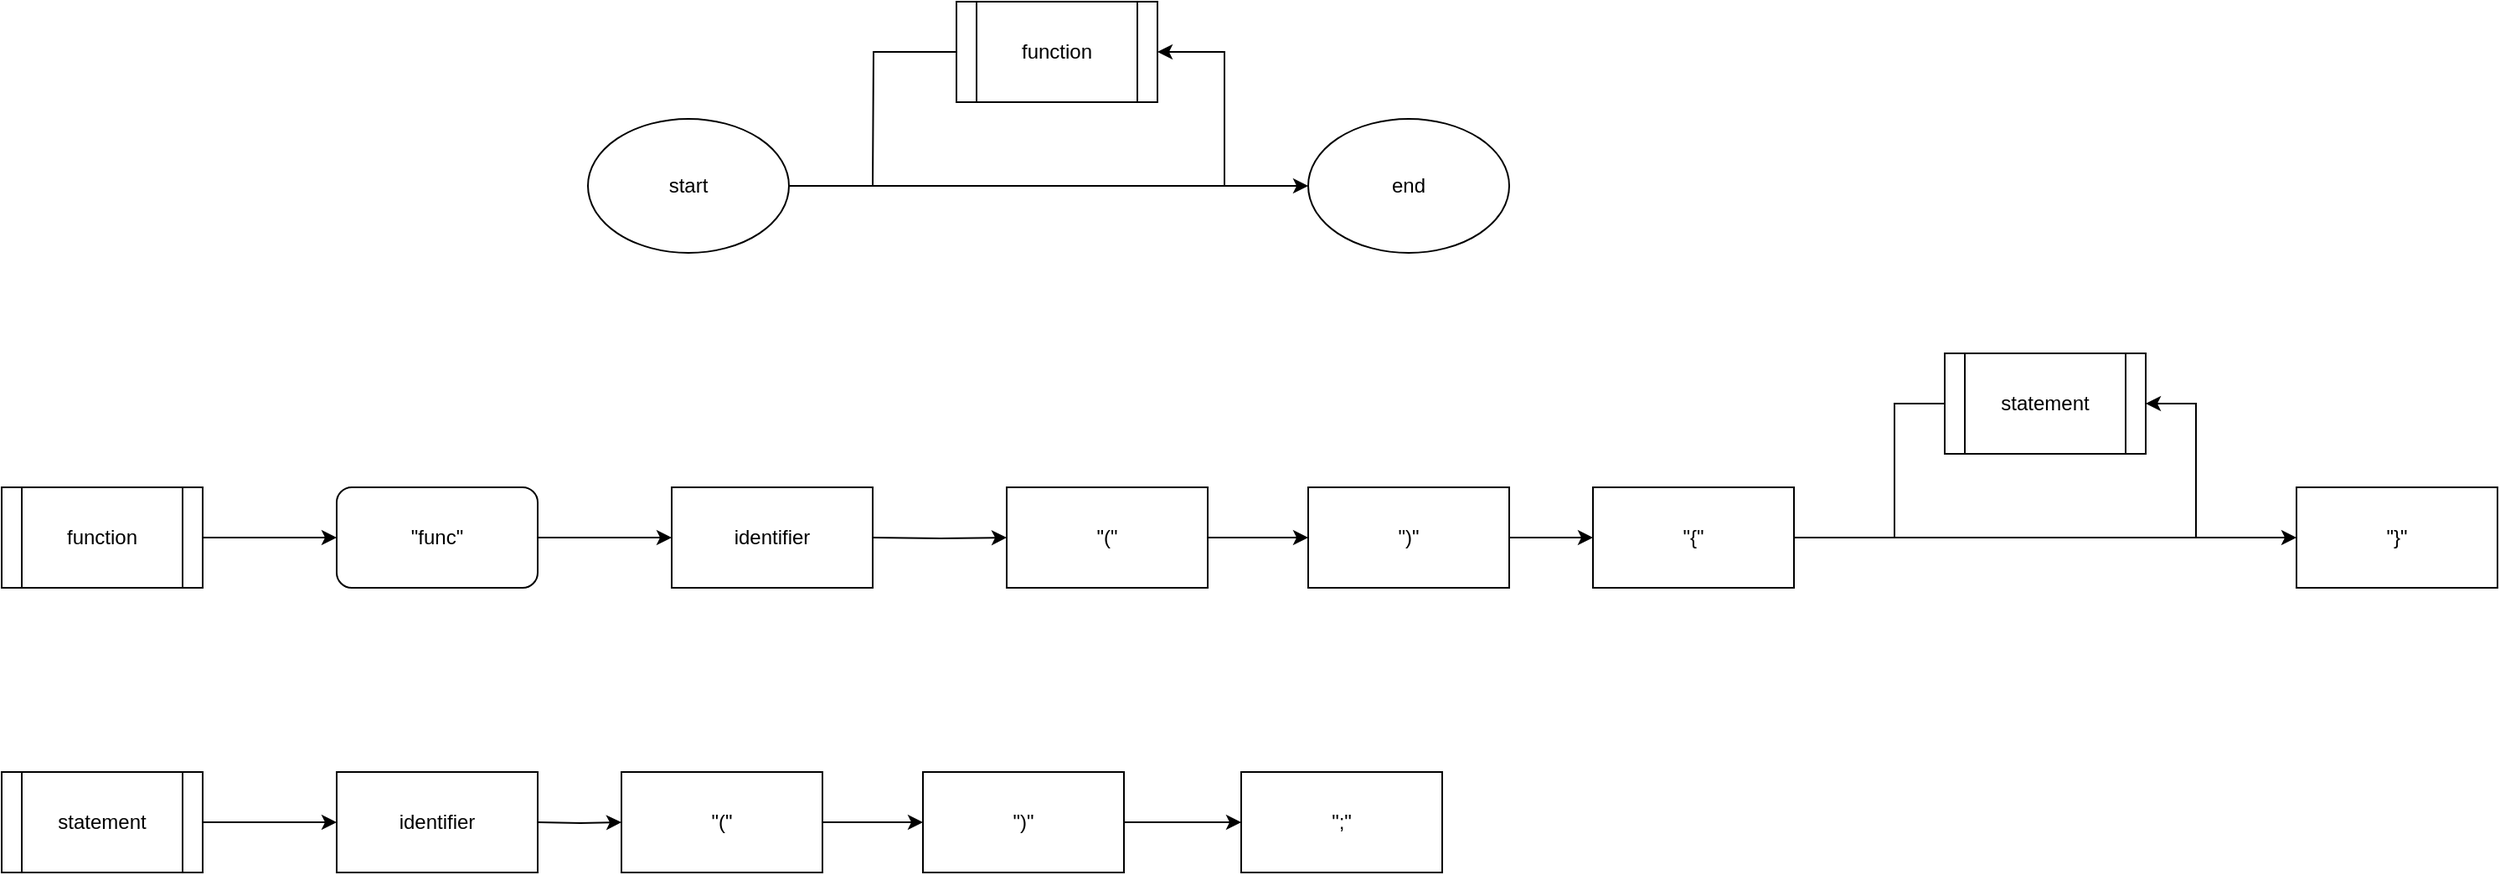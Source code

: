 <mxfile version="17.2.4" type="device"><diagram id="jOlAet6pSQnwV60Gyuv5" name="Page-1"><mxGraphModel dx="1404" dy="1012" grid="1" gridSize="10" guides="1" tooltips="1" connect="1" arrows="1" fold="1" page="0" pageScale="1" pageWidth="850" pageHeight="1100" math="0" shadow="0"><root><mxCell id="0"/><mxCell id="1" parent="0"/><mxCell id="7NWGOgkD6IIkmXvUyuZl-4" value="" style="edgeStyle=orthogonalEdgeStyle;rounded=0;orthogonalLoop=1;jettySize=auto;html=1;" parent="1" source="7NWGOgkD6IIkmXvUyuZl-1" edge="1" target="7NWGOgkD6IIkmXvUyuZl-3"><mxGeometry relative="1" as="geometry"><mxPoint x="330" y="20" as="targetPoint"/></mxGeometry></mxCell><mxCell id="7NWGOgkD6IIkmXvUyuZl-1" value="&lt;div&gt;start&lt;/div&gt;" style="ellipse;whiteSpace=wrap;html=1;" parent="1" vertex="1"><mxGeometry x="110" y="-20" width="120" height="80" as="geometry"/></mxCell><mxCell id="7NWGOgkD6IIkmXvUyuZl-6" value="" style="edgeStyle=orthogonalEdgeStyle;rounded=0;orthogonalLoop=1;jettySize=auto;html=1;" parent="1" target="7NWGOgkD6IIkmXvUyuZl-10" edge="1"><mxGeometry relative="1" as="geometry"><mxPoint x="450" y="20" as="sourcePoint"/><mxPoint x="530" y="20" as="targetPoint"/><Array as="points"><mxPoint x="490" y="20"/><mxPoint x="490" y="-60"/></Array></mxGeometry></mxCell><mxCell id="7NWGOgkD6IIkmXvUyuZl-3" value="&lt;div&gt;end&lt;/div&gt;" style="ellipse;whiteSpace=wrap;html=1;" parent="1" vertex="1"><mxGeometry x="540" y="-20" width="120" height="80" as="geometry"/></mxCell><mxCell id="7NWGOgkD6IIkmXvUyuZl-16" value="" style="edgeStyle=orthogonalEdgeStyle;rounded=0;orthogonalLoop=1;jettySize=auto;html=1;" parent="1" source="7NWGOgkD6IIkmXvUyuZl-7" target="7NWGOgkD6IIkmXvUyuZl-8" edge="1"><mxGeometry relative="1" as="geometry"/></mxCell><mxCell id="7NWGOgkD6IIkmXvUyuZl-7" value="function" style="shape=process;whiteSpace=wrap;html=1;backgroundOutline=1;" parent="1" vertex="1"><mxGeometry x="-240" y="200" width="120" height="60" as="geometry"/></mxCell><mxCell id="7NWGOgkD6IIkmXvUyuZl-17" value="" style="edgeStyle=orthogonalEdgeStyle;rounded=0;orthogonalLoop=1;jettySize=auto;html=1;" parent="1" source="7NWGOgkD6IIkmXvUyuZl-8" edge="1"><mxGeometry relative="1" as="geometry"><mxPoint x="160" y="230" as="targetPoint"/></mxGeometry></mxCell><mxCell id="7NWGOgkD6IIkmXvUyuZl-8" value="&quot;func&quot;" style="rounded=1;whiteSpace=wrap;html=1;" parent="1" vertex="1"><mxGeometry x="-40" y="200" width="120" height="60" as="geometry"/></mxCell><mxCell id="7NWGOgkD6IIkmXvUyuZl-18" value="" style="edgeStyle=orthogonalEdgeStyle;rounded=0;orthogonalLoop=1;jettySize=auto;html=1;" parent="1" target="7NWGOgkD6IIkmXvUyuZl-11" edge="1"><mxGeometry relative="1" as="geometry"><mxPoint x="280" y="230" as="sourcePoint"/></mxGeometry></mxCell><mxCell id="7NWGOgkD6IIkmXvUyuZl-10" value="function" style="shape=process;whiteSpace=wrap;html=1;backgroundOutline=1;" parent="1" vertex="1"><mxGeometry x="330" y="-90" width="120" height="60" as="geometry"/></mxCell><mxCell id="7NWGOgkD6IIkmXvUyuZl-19" value="" style="edgeStyle=orthogonalEdgeStyle;rounded=0;orthogonalLoop=1;jettySize=auto;html=1;" parent="1" source="7NWGOgkD6IIkmXvUyuZl-11" target="7NWGOgkD6IIkmXvUyuZl-12" edge="1"><mxGeometry relative="1" as="geometry"/></mxCell><mxCell id="7NWGOgkD6IIkmXvUyuZl-11" value="&quot;(&quot;" style="rounded=0;whiteSpace=wrap;html=1;" parent="1" vertex="1"><mxGeometry x="360" y="200" width="120" height="60" as="geometry"/></mxCell><mxCell id="7NWGOgkD6IIkmXvUyuZl-20" value="" style="edgeStyle=orthogonalEdgeStyle;rounded=0;orthogonalLoop=1;jettySize=auto;html=1;" parent="1" source="7NWGOgkD6IIkmXvUyuZl-12" target="7NWGOgkD6IIkmXvUyuZl-13" edge="1"><mxGeometry relative="1" as="geometry"/></mxCell><mxCell id="7NWGOgkD6IIkmXvUyuZl-12" value="&quot;)&quot;" style="rounded=0;whiteSpace=wrap;html=1;" parent="1" vertex="1"><mxGeometry x="540" y="200" width="120" height="60" as="geometry"/></mxCell><mxCell id="n9fZj-lWuYq7BnEoelPM-1" style="edgeStyle=orthogonalEdgeStyle;rounded=0;orthogonalLoop=1;jettySize=auto;html=1;" parent="1" source="7NWGOgkD6IIkmXvUyuZl-13" target="7NWGOgkD6IIkmXvUyuZl-15" edge="1"><mxGeometry relative="1" as="geometry"><mxPoint x="1100" y="229.894" as="targetPoint"/></mxGeometry></mxCell><mxCell id="7NWGOgkD6IIkmXvUyuZl-13" value="&quot;{&quot;" style="rounded=0;whiteSpace=wrap;html=1;" parent="1" vertex="1"><mxGeometry x="710" y="200" width="120" height="60" as="geometry"/></mxCell><mxCell id="7NWGOgkD6IIkmXvUyuZl-14" value="statement" style="shape=process;whiteSpace=wrap;html=1;backgroundOutline=1;" parent="1" vertex="1"><mxGeometry x="920" y="120" width="120" height="60" as="geometry"/></mxCell><mxCell id="7NWGOgkD6IIkmXvUyuZl-15" value="&quot;}&quot;" style="rounded=0;whiteSpace=wrap;html=1;" parent="1" vertex="1"><mxGeometry x="1130" y="200" width="120" height="60" as="geometry"/></mxCell><mxCell id="pxtvTBd6FCboAQaZrBCp-7" value="" style="edgeStyle=orthogonalEdgeStyle;rounded=0;orthogonalLoop=1;jettySize=auto;html=1;" parent="1" source="pxtvTBd6FCboAQaZrBCp-1" edge="1"><mxGeometry relative="1" as="geometry"><mxPoint x="-40" y="400" as="targetPoint"/></mxGeometry></mxCell><mxCell id="pxtvTBd6FCboAQaZrBCp-1" value="statement" style="shape=process;whiteSpace=wrap;html=1;backgroundOutline=1;" parent="1" vertex="1"><mxGeometry x="-240" y="370" width="120" height="60" as="geometry"/></mxCell><mxCell id="pxtvTBd6FCboAQaZrBCp-8" value="" style="edgeStyle=orthogonalEdgeStyle;rounded=0;orthogonalLoop=1;jettySize=auto;html=1;" parent="1" target="pxtvTBd6FCboAQaZrBCp-4" edge="1"><mxGeometry relative="1" as="geometry"><mxPoint x="80" y="400" as="sourcePoint"/></mxGeometry></mxCell><mxCell id="pxtvTBd6FCboAQaZrBCp-3" value="" style="edgeStyle=orthogonalEdgeStyle;rounded=0;orthogonalLoop=1;jettySize=auto;html=1;" parent="1" source="pxtvTBd6FCboAQaZrBCp-4" target="pxtvTBd6FCboAQaZrBCp-5" edge="1"><mxGeometry relative="1" as="geometry"/></mxCell><mxCell id="pxtvTBd6FCboAQaZrBCp-4" value="&quot;(&quot;" style="rounded=0;whiteSpace=wrap;html=1;" parent="1" vertex="1"><mxGeometry x="130" y="370" width="120" height="60" as="geometry"/></mxCell><mxCell id="pxtvTBd6FCboAQaZrBCp-9" value="" style="edgeStyle=orthogonalEdgeStyle;rounded=0;orthogonalLoop=1;jettySize=auto;html=1;" parent="1" source="pxtvTBd6FCboAQaZrBCp-5" target="pxtvTBd6FCboAQaZrBCp-6" edge="1"><mxGeometry relative="1" as="geometry"/></mxCell><mxCell id="pxtvTBd6FCboAQaZrBCp-5" value="&quot;)&quot;" style="rounded=0;whiteSpace=wrap;html=1;" parent="1" vertex="1"><mxGeometry x="310" y="370" width="120" height="60" as="geometry"/></mxCell><mxCell id="pxtvTBd6FCboAQaZrBCp-6" value="&quot;;&quot;" style="rounded=0;whiteSpace=wrap;html=1;" parent="1" vertex="1"><mxGeometry x="500" y="370" width="120" height="60" as="geometry"/></mxCell><mxCell id="pxtvTBd6FCboAQaZrBCp-10" value="identifier" style="rounded=0;whiteSpace=wrap;html=1;" parent="1" vertex="1"><mxGeometry x="160" y="200" width="120" height="60" as="geometry"/></mxCell><mxCell id="pxtvTBd6FCboAQaZrBCp-11" value="identifier" style="rounded=0;whiteSpace=wrap;html=1;" parent="1" vertex="1"><mxGeometry x="-40" y="370" width="120" height="60" as="geometry"/></mxCell><mxCell id="n9fZj-lWuYq7BnEoelPM-2" value="" style="endArrow=classic;html=1;rounded=0;edgeStyle=orthogonalEdgeStyle;" parent="1" target="7NWGOgkD6IIkmXvUyuZl-14" edge="1"><mxGeometry width="50" height="50" relative="1" as="geometry"><mxPoint x="1080" y="230" as="sourcePoint"/><mxPoint x="930" y="190" as="targetPoint"/><Array as="points"><mxPoint x="1070" y="230"/><mxPoint x="1070" y="150"/></Array></mxGeometry></mxCell><mxCell id="n9fZj-lWuYq7BnEoelPM-4" value="" style="endArrow=none;html=1;rounded=0;edgeStyle=orthogonalEdgeStyle;" parent="1" target="7NWGOgkD6IIkmXvUyuZl-14" edge="1"><mxGeometry width="50" height="50" relative="1" as="geometry"><mxPoint x="880" y="230" as="sourcePoint"/><mxPoint x="890" y="140" as="targetPoint"/><Array as="points"><mxPoint x="890" y="230"/><mxPoint x="890" y="150"/></Array></mxGeometry></mxCell><mxCell id="KSHb3Y1v_1NeT9-XBpIS-1" value="" style="endArrow=none;html=1;rounded=0;edgeStyle=orthogonalEdgeStyle;endFill=0;" edge="1" parent="1" source="7NWGOgkD6IIkmXvUyuZl-10"><mxGeometry width="50" height="50" relative="1" as="geometry"><mxPoint x="100" y="40" as="sourcePoint"/><mxPoint x="280" y="20" as="targetPoint"/></mxGeometry></mxCell></root></mxGraphModel></diagram></mxfile>